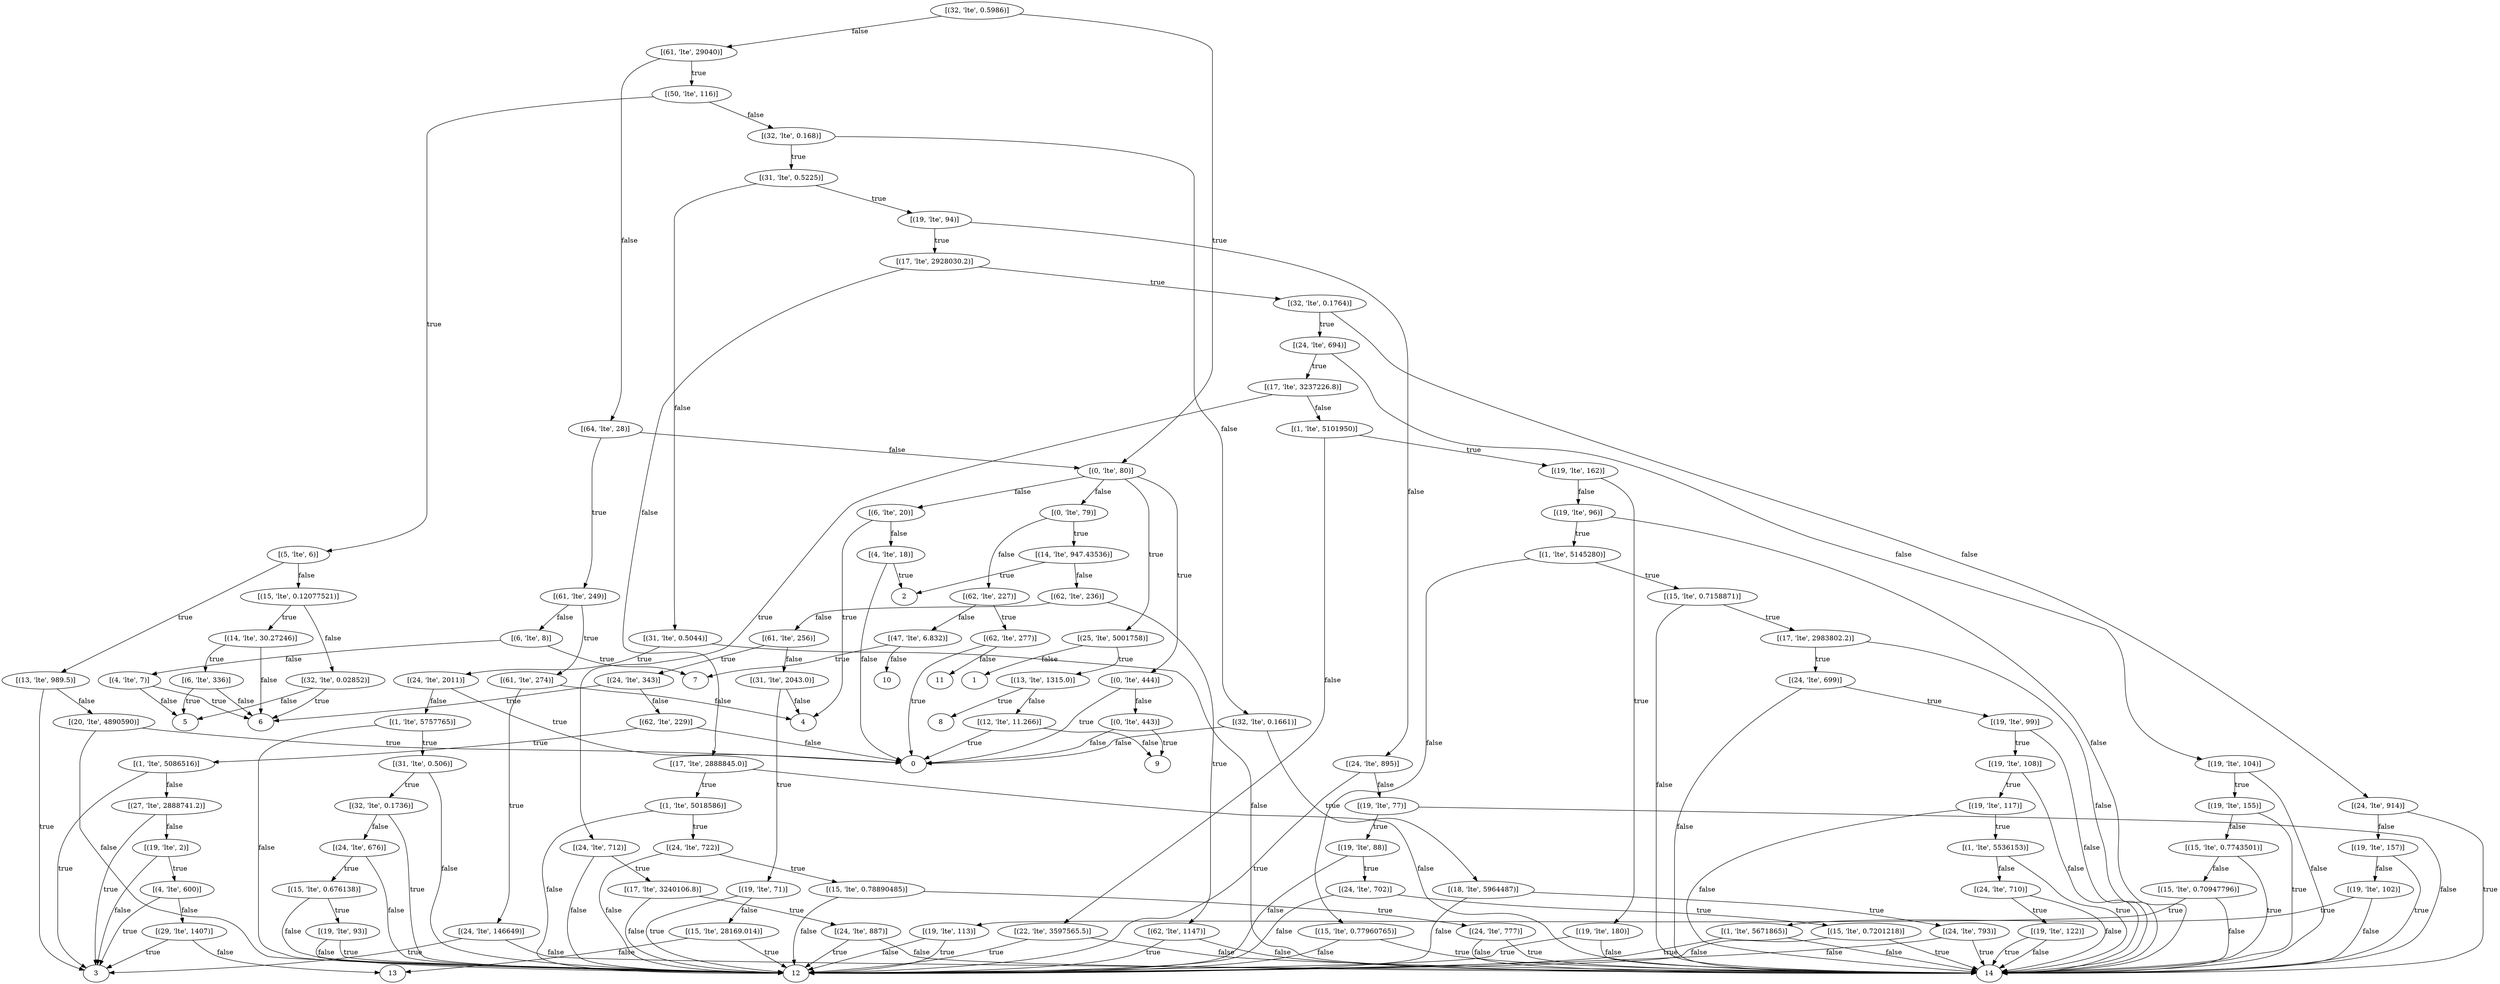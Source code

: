 // Decision Tree
digraph {
	"[(32, 'lte', 0.5986)]" [label="[(32, 'lte', 0.5986)]"]
	"[(61, 'lte', 29040)]" [label="[(61, 'lte', 29040)]"]
	"[(32, 'lte', 0.5986)]" -> "[(61, 'lte', 29040)]" [label=false]
	"[(64, 'lte', 28)]" [label="[(64, 'lte', 28)]"]
	"[(61, 'lte', 29040)]" -> "[(64, 'lte', 28)]" [label=false]
	"[(0, 'lte', 80)]" [label="[(0, 'lte', 80)]"]
	"[(64, 'lte', 28)]" -> "[(0, 'lte', 80)]" [label=false]
	"[(6, 'lte', 20)]" [label="[(6, 'lte', 20)]"]
	"[(0, 'lte', 80)]" -> "[(6, 'lte', 20)]" [label=false]
	"[(4, 'lte', 18)]" [label="[(4, 'lte', 18)]"]
	"[(6, 'lte', 20)]" -> "[(4, 'lte', 18)]" [label=false]
	0 [label=0]
	"[(4, 'lte', 18)]" -> 0 [label=false]
	2 [label=2]
	"[(4, 'lte', 18)]" -> 2 [label=true]
	4 [label=4]
	"[(6, 'lte', 20)]" -> 4 [label=true]
	"[(0, 'lte', 444)]" [label="[(0, 'lte', 444)]"]
	"[(0, 'lte', 80)]" -> "[(0, 'lte', 444)]" [label=true]
	"[(0, 'lte', 443)]" [label="[(0, 'lte', 443)]"]
	"[(0, 'lte', 444)]" -> "[(0, 'lte', 443)]" [label=false]
	0 [label=0]
	"[(0, 'lte', 443)]" -> 0 [label=false]
	9 [label=9]
	"[(0, 'lte', 443)]" -> 9 [label=true]
	0 [label=0]
	"[(0, 'lte', 444)]" -> 0 [label=true]
	"[(61, 'lte', 249)]" [label="[(61, 'lte', 249)]"]
	"[(64, 'lte', 28)]" -> "[(61, 'lte', 249)]" [label=true]
	"[(6, 'lte', 8)]" [label="[(6, 'lte', 8)]"]
	"[(61, 'lte', 249)]" -> "[(6, 'lte', 8)]" [label=false]
	"[(4, 'lte', 7)]" [label="[(4, 'lte', 7)]"]
	"[(6, 'lte', 8)]" -> "[(4, 'lte', 7)]" [label=false]
	5 [label=5]
	"[(4, 'lte', 7)]" -> 5 [label=false]
	6 [label=6]
	"[(4, 'lte', 7)]" -> 6 [label=true]
	7 [label=7]
	"[(6, 'lte', 8)]" -> 7 [label=true]
	"[(61, 'lte', 274)]" [label="[(61, 'lte', 274)]"]
	"[(61, 'lte', 249)]" -> "[(61, 'lte', 274)]" [label=true]
	4 [label=4]
	"[(61, 'lte', 274)]" -> 4 [label=false]
	"[(24, 'lte', 146649)]" [label="[(24, 'lte', 146649)]"]
	"[(61, 'lte', 274)]" -> "[(24, 'lte', 146649)]" [label=true]
	14 [label=14]
	"[(24, 'lte', 146649)]" -> 14 [label=false]
	3 [label=3]
	"[(24, 'lte', 146649)]" -> 3 [label=true]
	"[(50, 'lte', 116)]" [label="[(50, 'lte', 116)]"]
	"[(61, 'lte', 29040)]" -> "[(50, 'lte', 116)]" [label=true]
	"[(32, 'lte', 0.168)]" [label="[(32, 'lte', 0.168)]"]
	"[(50, 'lte', 116)]" -> "[(32, 'lte', 0.168)]" [label=false]
	"[(32, 'lte', 0.1661)]" [label="[(32, 'lte', 0.1661)]"]
	"[(32, 'lte', 0.168)]" -> "[(32, 'lte', 0.1661)]" [label=false]
	0 [label=0]
	"[(32, 'lte', 0.1661)]" -> 0 [label=false]
	"[(18, 'lte', 5964487)]" [label="[(18, 'lte', 5964487)]"]
	"[(32, 'lte', 0.1661)]" -> "[(18, 'lte', 5964487)]" [label=true]
	12 [label=12]
	"[(18, 'lte', 5964487)]" -> 12 [label=false]
	"[(24, 'lte', 793)]" [label="[(24, 'lte', 793)]"]
	"[(18, 'lte', 5964487)]" -> "[(24, 'lte', 793)]" [label=true]
	12 [label=12]
	"[(24, 'lte', 793)]" -> 12 [label=false]
	14 [label=14]
	"[(24, 'lte', 793)]" -> 14 [label=true]
	"[(31, 'lte', 0.5225)]" [label="[(31, 'lte', 0.5225)]"]
	"[(32, 'lte', 0.168)]" -> "[(31, 'lte', 0.5225)]" [label=true]
	"[(31, 'lte', 0.5044)]" [label="[(31, 'lte', 0.5044)]"]
	"[(31, 'lte', 0.5225)]" -> "[(31, 'lte', 0.5044)]" [label=false]
	14 [label=14]
	"[(31, 'lte', 0.5044)]" -> 14 [label=false]
	"[(24, 'lte', 2011)]" [label="[(24, 'lte', 2011)]"]
	"[(31, 'lte', 0.5044)]" -> "[(24, 'lte', 2011)]" [label=true]
	"[(1, 'lte', 5757765)]" [label="[(1, 'lte', 5757765)]"]
	"[(24, 'lte', 2011)]" -> "[(1, 'lte', 5757765)]" [label=false]
	12 [label=12]
	"[(1, 'lte', 5757765)]" -> 12 [label=false]
	"[(31, 'lte', 0.506)]" [label="[(31, 'lte', 0.506)]"]
	"[(1, 'lte', 5757765)]" -> "[(31, 'lte', 0.506)]" [label=true]
	12 [label=12]
	"[(31, 'lte', 0.506)]" -> 12 [label=false]
	"[(32, 'lte', 0.1736)]" [label="[(32, 'lte', 0.1736)]"]
	"[(31, 'lte', 0.506)]" -> "[(32, 'lte', 0.1736)]" [label=true]
	"[(24, 'lte', 676)]" [label="[(24, 'lte', 676)]"]
	"[(32, 'lte', 0.1736)]" -> "[(24, 'lte', 676)]" [label=false]
	12 [label=12]
	"[(24, 'lte', 676)]" -> 12 [label=false]
	"[(15, 'lte', 0.676138)]" [label="[(15, 'lte', 0.676138)]"]
	"[(24, 'lte', 676)]" -> "[(15, 'lte', 0.676138)]" [label=true]
	12 [label=12]
	"[(15, 'lte', 0.676138)]" -> 12 [label=false]
	"[(19, 'lte', 93)]" [label="[(19, 'lte', 93)]"]
	"[(15, 'lte', 0.676138)]" -> "[(19, 'lte', 93)]" [label=true]
	12 [label=12]
	"[(19, 'lte', 93)]" -> 12 [label=false]
	12 [label=12]
	"[(19, 'lte', 93)]" -> 12 [label=true]
	12 [label=12]
	"[(32, 'lte', 0.1736)]" -> 12 [label=true]
	0 [label=0]
	"[(24, 'lte', 2011)]" -> 0 [label=true]
	"[(19, 'lte', 94)]" [label="[(19, 'lte', 94)]"]
	"[(31, 'lte', 0.5225)]" -> "[(19, 'lte', 94)]" [label=true]
	"[(24, 'lte', 895)]" [label="[(24, 'lte', 895)]"]
	"[(19, 'lte', 94)]" -> "[(24, 'lte', 895)]" [label=false]
	"[(19, 'lte', 77)]" [label="[(19, 'lte', 77)]"]
	"[(24, 'lte', 895)]" -> "[(19, 'lte', 77)]" [label=false]
	14 [label=14]
	"[(19, 'lte', 77)]" -> 14 [label=false]
	"[(19, 'lte', 88)]" [label="[(19, 'lte', 88)]"]
	"[(19, 'lte', 77)]" -> "[(19, 'lte', 88)]" [label=true]
	12 [label=12]
	"[(19, 'lte', 88)]" -> 12 [label=false]
	"[(24, 'lte', 702)]" [label="[(24, 'lte', 702)]"]
	"[(19, 'lte', 88)]" -> "[(24, 'lte', 702)]" [label=true]
	12 [label=12]
	"[(24, 'lte', 702)]" -> 12 [label=false]
	"[(15, 'lte', 0.7201218)]" [label="[(15, 'lte', 0.7201218)]"]
	"[(24, 'lte', 702)]" -> "[(15, 'lte', 0.7201218)]" [label=true]
	12 [label=12]
	"[(15, 'lte', 0.7201218)]" -> 12 [label=false]
	14 [label=14]
	"[(15, 'lte', 0.7201218)]" -> 14 [label=true]
	12 [label=12]
	"[(24, 'lte', 895)]" -> 12 [label=true]
	"[(17, 'lte', 2928030.2)]" [label="[(17, 'lte', 2928030.2)]"]
	"[(19, 'lte', 94)]" -> "[(17, 'lte', 2928030.2)]" [label=true]
	"[(17, 'lte', 2888845.0)]" [label="[(17, 'lte', 2888845.0)]"]
	"[(17, 'lte', 2928030.2)]" -> "[(17, 'lte', 2888845.0)]" [label=false]
	14 [label=14]
	"[(17, 'lte', 2888845.0)]" -> 14 [label=false]
	"[(1, 'lte', 5018586)]" [label="[(1, 'lte', 5018586)]"]
	"[(17, 'lte', 2888845.0)]" -> "[(1, 'lte', 5018586)]" [label=true]
	12 [label=12]
	"[(1, 'lte', 5018586)]" -> 12 [label=false]
	"[(24, 'lte', 722)]" [label="[(24, 'lte', 722)]"]
	"[(1, 'lte', 5018586)]" -> "[(24, 'lte', 722)]" [label=true]
	12 [label=12]
	"[(24, 'lte', 722)]" -> 12 [label=false]
	"[(15, 'lte', 0.78890485)]" [label="[(15, 'lte', 0.78890485)]"]
	"[(24, 'lte', 722)]" -> "[(15, 'lte', 0.78890485)]" [label=true]
	12 [label=12]
	"[(15, 'lte', 0.78890485)]" -> 12 [label=false]
	"[(24, 'lte', 777)]" [label="[(24, 'lte', 777)]"]
	"[(15, 'lte', 0.78890485)]" -> "[(24, 'lte', 777)]" [label=true]
	14 [label=14]
	"[(24, 'lte', 777)]" -> 14 [label=false]
	14 [label=14]
	"[(24, 'lte', 777)]" -> 14 [label=true]
	"[(32, 'lte', 0.1764)]" [label="[(32, 'lte', 0.1764)]"]
	"[(17, 'lte', 2928030.2)]" -> "[(32, 'lte', 0.1764)]" [label=true]
	"[(24, 'lte', 914)]" [label="[(24, 'lte', 914)]"]
	"[(32, 'lte', 0.1764)]" -> "[(24, 'lte', 914)]" [label=false]
	"[(19, 'lte', 157)]" [label="[(19, 'lte', 157)]"]
	"[(24, 'lte', 914)]" -> "[(19, 'lte', 157)]" [label=false]
	"[(19, 'lte', 102)]" [label="[(19, 'lte', 102)]"]
	"[(19, 'lte', 157)]" -> "[(19, 'lte', 102)]" [label=false]
	14 [label=14]
	"[(19, 'lte', 102)]" -> 14 [label=false]
	"[(1, 'lte', 5671865)]" [label="[(1, 'lte', 5671865)]"]
	"[(19, 'lte', 102)]" -> "[(1, 'lte', 5671865)]" [label=true]
	14 [label=14]
	"[(1, 'lte', 5671865)]" -> 14 [label=false]
	12 [label=12]
	"[(1, 'lte', 5671865)]" -> 12 [label=true]
	14 [label=14]
	"[(19, 'lte', 157)]" -> 14 [label=true]
	14 [label=14]
	"[(24, 'lte', 914)]" -> 14 [label=true]
	"[(24, 'lte', 694)]" [label="[(24, 'lte', 694)]"]
	"[(32, 'lte', 0.1764)]" -> "[(24, 'lte', 694)]" [label=true]
	"[(19, 'lte', 104)]" [label="[(19, 'lte', 104)]"]
	"[(24, 'lte', 694)]" -> "[(19, 'lte', 104)]" [label=false]
	14 [label=14]
	"[(19, 'lte', 104)]" -> 14 [label=false]
	"[(19, 'lte', 155)]" [label="[(19, 'lte', 155)]"]
	"[(19, 'lte', 104)]" -> "[(19, 'lte', 155)]" [label=true]
	"[(15, 'lte', 0.7743501)]" [label="[(15, 'lte', 0.7743501)]"]
	"[(19, 'lte', 155)]" -> "[(15, 'lte', 0.7743501)]" [label=false]
	"[(15, 'lte', 0.70947796)]" [label="[(15, 'lte', 0.70947796)]"]
	"[(15, 'lte', 0.7743501)]" -> "[(15, 'lte', 0.70947796)]" [label=false]
	14 [label=14]
	"[(15, 'lte', 0.70947796)]" -> 14 [label=false]
	"[(19, 'lte', 113)]" [label="[(19, 'lte', 113)]"]
	"[(15, 'lte', 0.70947796)]" -> "[(19, 'lte', 113)]" [label=true]
	12 [label=12]
	"[(19, 'lte', 113)]" -> 12 [label=false]
	12 [label=12]
	"[(19, 'lte', 113)]" -> 12 [label=true]
	14 [label=14]
	"[(15, 'lte', 0.7743501)]" -> 14 [label=true]
	14 [label=14]
	"[(19, 'lte', 155)]" -> 14 [label=true]
	"[(17, 'lte', 3237226.8)]" [label="[(17, 'lte', 3237226.8)]"]
	"[(24, 'lte', 694)]" -> "[(17, 'lte', 3237226.8)]" [label=true]
	"[(1, 'lte', 5101950)]" [label="[(1, 'lte', 5101950)]"]
	"[(17, 'lte', 3237226.8)]" -> "[(1, 'lte', 5101950)]" [label=false]
	"[(22, 'lte', 3597565.5)]" [label="[(22, 'lte', 3597565.5)]"]
	"[(1, 'lte', 5101950)]" -> "[(22, 'lte', 3597565.5)]" [label=false]
	14 [label=14]
	"[(22, 'lte', 3597565.5)]" -> 14 [label=false]
	12 [label=12]
	"[(22, 'lte', 3597565.5)]" -> 12 [label=true]
	"[(19, 'lte', 162)]" [label="[(19, 'lte', 162)]"]
	"[(1, 'lte', 5101950)]" -> "[(19, 'lte', 162)]" [label=true]
	"[(19, 'lte', 96)]" [label="[(19, 'lte', 96)]"]
	"[(19, 'lte', 162)]" -> "[(19, 'lte', 96)]" [label=false]
	14 [label=14]
	"[(19, 'lte', 96)]" -> 14 [label=false]
	"[(1, 'lte', 5145280)]" [label="[(1, 'lte', 5145280)]"]
	"[(19, 'lte', 96)]" -> "[(1, 'lte', 5145280)]" [label=true]
	"[(15, 'lte', 0.77960765)]" [label="[(15, 'lte', 0.77960765)]"]
	"[(1, 'lte', 5145280)]" -> "[(15, 'lte', 0.77960765)]" [label=false]
	12 [label=12]
	"[(15, 'lte', 0.77960765)]" -> 12 [label=false]
	14 [label=14]
	"[(15, 'lte', 0.77960765)]" -> 14 [label=true]
	"[(15, 'lte', 0.7158871)]" [label="[(15, 'lte', 0.7158871)]"]
	"[(1, 'lte', 5145280)]" -> "[(15, 'lte', 0.7158871)]" [label=true]
	14 [label=14]
	"[(15, 'lte', 0.7158871)]" -> 14 [label=false]
	"[(17, 'lte', 2983802.2)]" [label="[(17, 'lte', 2983802.2)]"]
	"[(15, 'lte', 0.7158871)]" -> "[(17, 'lte', 2983802.2)]" [label=true]
	14 [label=14]
	"[(17, 'lte', 2983802.2)]" -> 14 [label=false]
	"[(24, 'lte', 699)]" [label="[(24, 'lte', 699)]"]
	"[(17, 'lte', 2983802.2)]" -> "[(24, 'lte', 699)]" [label=true]
	14 [label=14]
	"[(24, 'lte', 699)]" -> 14 [label=false]
	"[(19, 'lte', 99)]" [label="[(19, 'lte', 99)]"]
	"[(24, 'lte', 699)]" -> "[(19, 'lte', 99)]" [label=true]
	14 [label=14]
	"[(19, 'lte', 99)]" -> 14 [label=false]
	"[(19, 'lte', 108)]" [label="[(19, 'lte', 108)]"]
	"[(19, 'lte', 99)]" -> "[(19, 'lte', 108)]" [label=true]
	14 [label=14]
	"[(19, 'lte', 108)]" -> 14 [label=false]
	"[(19, 'lte', 117)]" [label="[(19, 'lte', 117)]"]
	"[(19, 'lte', 108)]" -> "[(19, 'lte', 117)]" [label=true]
	14 [label=14]
	"[(19, 'lte', 117)]" -> 14 [label=false]
	"[(1, 'lte', 5536153)]" [label="[(1, 'lte', 5536153)]"]
	"[(19, 'lte', 117)]" -> "[(1, 'lte', 5536153)]" [label=true]
	"[(24, 'lte', 710)]" [label="[(24, 'lte', 710)]"]
	"[(1, 'lte', 5536153)]" -> "[(24, 'lte', 710)]" [label=false]
	14 [label=14]
	"[(24, 'lte', 710)]" -> 14 [label=false]
	"[(19, 'lte', 122)]" [label="[(19, 'lte', 122)]"]
	"[(24, 'lte', 710)]" -> "[(19, 'lte', 122)]" [label=true]
	14 [label=14]
	"[(19, 'lte', 122)]" -> 14 [label=false]
	14 [label=14]
	"[(19, 'lte', 122)]" -> 14 [label=true]
	14 [label=14]
	"[(1, 'lte', 5536153)]" -> 14 [label=true]
	"[(19, 'lte', 180)]" [label="[(19, 'lte', 180)]"]
	"[(19, 'lte', 162)]" -> "[(19, 'lte', 180)]" [label=true]
	14 [label=14]
	"[(19, 'lte', 180)]" -> 14 [label=false]
	12 [label=12]
	"[(19, 'lte', 180)]" -> 12 [label=true]
	"[(24, 'lte', 712)]" [label="[(24, 'lte', 712)]"]
	"[(17, 'lte', 3237226.8)]" -> "[(24, 'lte', 712)]" [label=true]
	12 [label=12]
	"[(24, 'lte', 712)]" -> 12 [label=false]
	"[(17, 'lte', 3240106.8)]" [label="[(17, 'lte', 3240106.8)]"]
	"[(24, 'lte', 712)]" -> "[(17, 'lte', 3240106.8)]" [label=true]
	12 [label=12]
	"[(17, 'lte', 3240106.8)]" -> 12 [label=false]
	"[(24, 'lte', 887)]" [label="[(24, 'lte', 887)]"]
	"[(17, 'lte', 3240106.8)]" -> "[(24, 'lte', 887)]" [label=true]
	14 [label=14]
	"[(24, 'lte', 887)]" -> 14 [label=false]
	12 [label=12]
	"[(24, 'lte', 887)]" -> 12 [label=true]
	"[(5, 'lte', 6)]" [label="[(5, 'lte', 6)]"]
	"[(50, 'lte', 116)]" -> "[(5, 'lte', 6)]" [label=true]
	"[(15, 'lte', 0.12077521)]" [label="[(15, 'lte', 0.12077521)]"]
	"[(5, 'lte', 6)]" -> "[(15, 'lte', 0.12077521)]" [label=false]
	"[(32, 'lte', 0.02852)]" [label="[(32, 'lte', 0.02852)]"]
	"[(15, 'lte', 0.12077521)]" -> "[(32, 'lte', 0.02852)]" [label=false]
	5 [label=5]
	"[(32, 'lte', 0.02852)]" -> 5 [label=false]
	6 [label=6]
	"[(32, 'lte', 0.02852)]" -> 6 [label=true]
	"[(14, 'lte', 30.27246)]" [label="[(14, 'lte', 30.27246)]"]
	"[(15, 'lte', 0.12077521)]" -> "[(14, 'lte', 30.27246)]" [label=true]
	6 [label=6]
	"[(14, 'lte', 30.27246)]" -> 6 [label=false]
	"[(6, 'lte', 336)]" [label="[(6, 'lte', 336)]"]
	"[(14, 'lte', 30.27246)]" -> "[(6, 'lte', 336)]" [label=true]
	6 [label=6]
	"[(6, 'lte', 336)]" -> 6 [label=false]
	5 [label=5]
	"[(6, 'lte', 336)]" -> 5 [label=true]
	"[(13, 'lte', 989.5)]" [label="[(13, 'lte', 989.5)]"]
	"[(5, 'lte', 6)]" -> "[(13, 'lte', 989.5)]" [label=true]
	"[(20, 'lte', 4890590)]" [label="[(20, 'lte', 4890590)]"]
	"[(13, 'lte', 989.5)]" -> "[(20, 'lte', 4890590)]" [label=false]
	12 [label=12]
	"[(20, 'lte', 4890590)]" -> 12 [label=false]
	0 [label=0]
	"[(20, 'lte', 4890590)]" -> 0 [label=true]
	3 [label=3]
	"[(13, 'lte', 989.5)]" -> 3 [label=true]
	"[(0, 'lte', 80)]" [label="[(0, 'lte', 80)]"]
	"[(32, 'lte', 0.5986)]" -> "[(0, 'lte', 80)]" [label=true]
	"[(0, 'lte', 79)]" [label="[(0, 'lte', 79)]"]
	"[(0, 'lte', 80)]" -> "[(0, 'lte', 79)]" [label=false]
	"[(62, 'lte', 227)]" [label="[(62, 'lte', 227)]"]
	"[(0, 'lte', 79)]" -> "[(62, 'lte', 227)]" [label=false]
	"[(47, 'lte', 6.832)]" [label="[(47, 'lte', 6.832)]"]
	"[(62, 'lte', 227)]" -> "[(47, 'lte', 6.832)]" [label=false]
	10 [label=10]
	"[(47, 'lte', 6.832)]" -> 10 [label=false]
	7 [label=7]
	"[(47, 'lte', 6.832)]" -> 7 [label=true]
	"[(62, 'lte', 277)]" [label="[(62, 'lte', 277)]"]
	"[(62, 'lte', 227)]" -> "[(62, 'lte', 277)]" [label=true]
	11 [label=11]
	"[(62, 'lte', 277)]" -> 11 [label=false]
	0 [label=0]
	"[(62, 'lte', 277)]" -> 0 [label=true]
	"[(14, 'lte', 947.43536)]" [label="[(14, 'lte', 947.43536)]"]
	"[(0, 'lte', 79)]" -> "[(14, 'lte', 947.43536)]" [label=true]
	"[(62, 'lte', 236)]" [label="[(62, 'lte', 236)]"]
	"[(14, 'lte', 947.43536)]" -> "[(62, 'lte', 236)]" [label=false]
	"[(61, 'lte', 256)]" [label="[(61, 'lte', 256)]"]
	"[(62, 'lte', 236)]" -> "[(61, 'lte', 256)]" [label=false]
	"[(31, 'lte', 2043.0)]" [label="[(31, 'lte', 2043.0)]"]
	"[(61, 'lte', 256)]" -> "[(31, 'lte', 2043.0)]" [label=false]
	4 [label=4]
	"[(31, 'lte', 2043.0)]" -> 4 [label=false]
	"[(19, 'lte', 71)]" [label="[(19, 'lte', 71)]"]
	"[(31, 'lte', 2043.0)]" -> "[(19, 'lte', 71)]" [label=true]
	"[(15, 'lte', 28169.014)]" [label="[(15, 'lte', 28169.014)]"]
	"[(19, 'lte', 71)]" -> "[(15, 'lte', 28169.014)]" [label=false]
	13 [label=13]
	"[(15, 'lte', 28169.014)]" -> 13 [label=false]
	12 [label=12]
	"[(15, 'lte', 28169.014)]" -> 12 [label=true]
	12 [label=12]
	"[(19, 'lte', 71)]" -> 12 [label=true]
	"[(24, 'lte', 343)]" [label="[(24, 'lte', 343)]"]
	"[(61, 'lte', 256)]" -> "[(24, 'lte', 343)]" [label=true]
	"[(62, 'lte', 229)]" [label="[(62, 'lte', 229)]"]
	"[(24, 'lte', 343)]" -> "[(62, 'lte', 229)]" [label=false]
	0 [label=0]
	"[(62, 'lte', 229)]" -> 0 [label=false]
	"[(1, 'lte', 5086516)]" [label="[(1, 'lte', 5086516)]"]
	"[(62, 'lte', 229)]" -> "[(1, 'lte', 5086516)]" [label=true]
	"[(27, 'lte', 2888741.2)]" [label="[(27, 'lte', 2888741.2)]"]
	"[(1, 'lte', 5086516)]" -> "[(27, 'lte', 2888741.2)]" [label=false]
	"[(19, 'lte', 2)]" [label="[(19, 'lte', 2)]"]
	"[(27, 'lte', 2888741.2)]" -> "[(19, 'lte', 2)]" [label=false]
	3 [label=3]
	"[(19, 'lte', 2)]" -> 3 [label=false]
	"[(4, 'lte', 600)]" [label="[(4, 'lte', 600)]"]
	"[(19, 'lte', 2)]" -> "[(4, 'lte', 600)]" [label=true]
	"[(29, 'lte', 1407)]" [label="[(29, 'lte', 1407)]"]
	"[(4, 'lte', 600)]" -> "[(29, 'lte', 1407)]" [label=false]
	13 [label=13]
	"[(29, 'lte', 1407)]" -> 13 [label=false]
	3 [label=3]
	"[(29, 'lte', 1407)]" -> 3 [label=true]
	3 [label=3]
	"[(4, 'lte', 600)]" -> 3 [label=true]
	3 [label=3]
	"[(27, 'lte', 2888741.2)]" -> 3 [label=true]
	3 [label=3]
	"[(1, 'lte', 5086516)]" -> 3 [label=true]
	6 [label=6]
	"[(24, 'lte', 343)]" -> 6 [label=true]
	"[(62, 'lte', 1147)]" [label="[(62, 'lte', 1147)]"]
	"[(62, 'lte', 236)]" -> "[(62, 'lte', 1147)]" [label=true]
	14 [label=14]
	"[(62, 'lte', 1147)]" -> 14 [label=false]
	12 [label=12]
	"[(62, 'lte', 1147)]" -> 12 [label=true]
	2 [label=2]
	"[(14, 'lte', 947.43536)]" -> 2 [label=true]
	"[(25, 'lte', 5001758)]" [label="[(25, 'lte', 5001758)]"]
	"[(0, 'lte', 80)]" -> "[(25, 'lte', 5001758)]" [label=true]
	1 [label=1]
	"[(25, 'lte', 5001758)]" -> 1 [label=false]
	"[(13, 'lte', 1315.0)]" [label="[(13, 'lte', 1315.0)]"]
	"[(25, 'lte', 5001758)]" -> "[(13, 'lte', 1315.0)]" [label=true]
	"[(12, 'lte', 11.266)]" [label="[(12, 'lte', 11.266)]"]
	"[(13, 'lte', 1315.0)]" -> "[(12, 'lte', 11.266)]" [label=false]
	9 [label=9]
	"[(12, 'lte', 11.266)]" -> 9 [label=false]
	0 [label=0]
	"[(12, 'lte', 11.266)]" -> 0 [label=true]
	8 [label=8]
	"[(13, 'lte', 1315.0)]" -> 8 [label=true]
}
